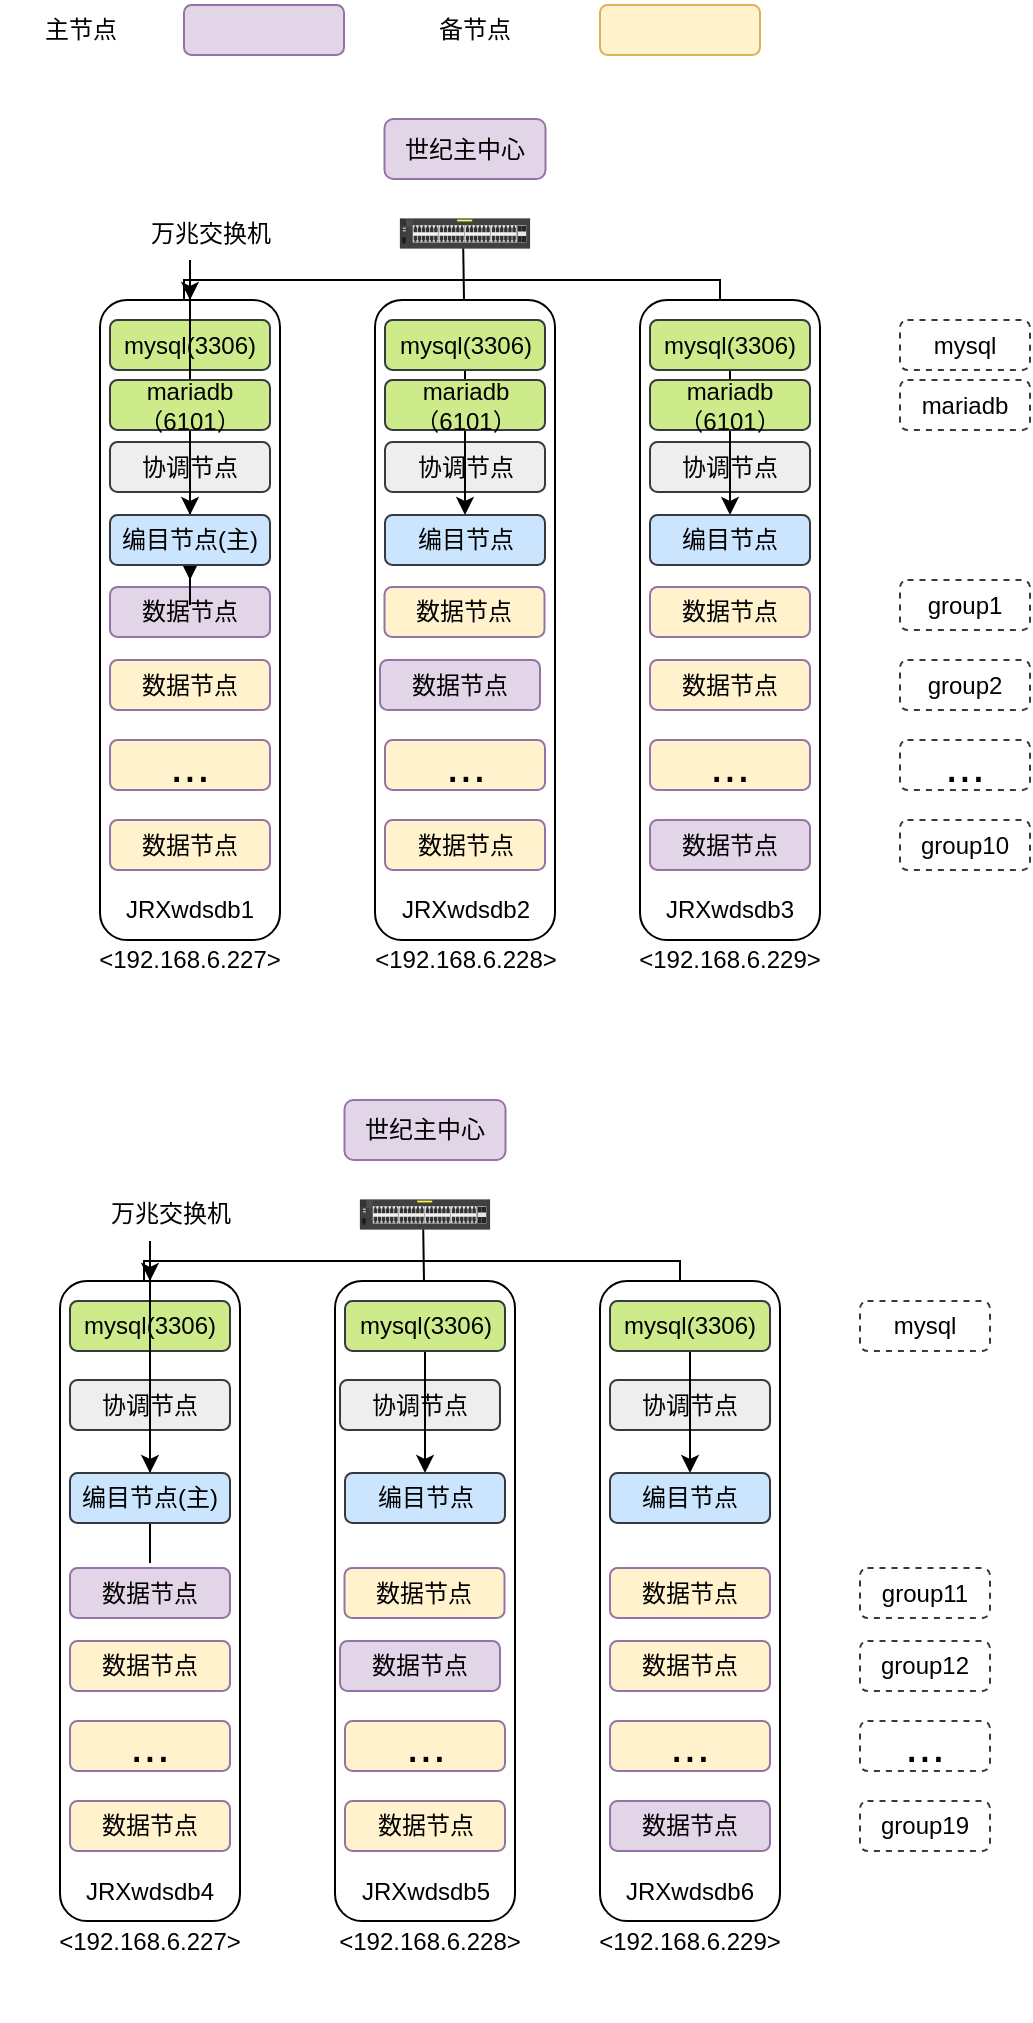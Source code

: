 <mxfile version="24.7.16">
  <diagram name="第 1 页" id="ZjHd-OVIDltacxalpqwu">
    <mxGraphModel dx="1853" dy="504" grid="1" gridSize="10" guides="1" tooltips="1" connect="1" arrows="1" fold="1" page="1" pageScale="1" pageWidth="827" pageHeight="1169" math="0" shadow="0">
      <root>
        <mxCell id="0" />
        <mxCell id="1" parent="0" />
        <mxCell id="I8l1u90y0FQXs2-iVb4a-8" value="" style="html=1;verticalLabelPosition=bottom;verticalAlign=top;outlineConnect=0;shadow=0;dashed=0;shape=mxgraph.rack.hpe_aruba.switches.j9772a_2530_48g_poeplus_switch;container=0;" vertex="1" parent="1">
          <mxGeometry x="180" y="189.25" width="65" height="15" as="geometry" />
        </mxCell>
        <mxCell id="I8l1u90y0FQXs2-iVb4a-9" value="万兆交换机" style="text;html=1;align=center;verticalAlign=middle;whiteSpace=wrap;rounded=1;container=0;" vertex="1" parent="1">
          <mxGeometry x="44.5" y="179" width="80.5" height="35.5" as="geometry" />
        </mxCell>
        <mxCell id="I8l1u90y0FQXs2-iVb4a-13" value="世纪主中心" style="text;html=1;align=center;verticalAlign=middle;whiteSpace=wrap;rounded=1;fillColor=#e1d5e7;strokeColor=#9673a6;container=0;" vertex="1" parent="1">
          <mxGeometry x="172.25" y="139.5" width="80.5" height="30" as="geometry" />
        </mxCell>
        <mxCell id="I8l1u90y0FQXs2-iVb4a-17" value="" style="rounded=1;whiteSpace=wrap;html=1;fillColor=#e1d5e7;strokeColor=#9673a6;container=0;" vertex="1" parent="1">
          <mxGeometry x="72" y="82.5" width="80" height="25" as="geometry" />
        </mxCell>
        <mxCell id="I8l1u90y0FQXs2-iVb4a-18" value="" style="rounded=1;whiteSpace=wrap;html=1;fillColor=#fff2cc;strokeColor=#d6b656;container=0;" vertex="1" parent="1">
          <mxGeometry x="280" y="82.5" width="80" height="25" as="geometry" />
        </mxCell>
        <mxCell id="I8l1u90y0FQXs2-iVb4a-19" value="主节点" style="text;html=1;align=center;verticalAlign=middle;whiteSpace=wrap;rounded=1;container=0;" vertex="1" parent="1">
          <mxGeometry x="-20" y="80" width="80.5" height="30" as="geometry" />
        </mxCell>
        <mxCell id="I8l1u90y0FQXs2-iVb4a-20" value="备节点" style="text;html=1;align=center;verticalAlign=middle;whiteSpace=wrap;rounded=1;container=0;" vertex="1" parent="1">
          <mxGeometry x="177" y="80" width="80.5" height="30" as="geometry" />
        </mxCell>
        <mxCell id="I8l1u90y0FQXs2-iVb4a-21" value="" style="rounded=1;whiteSpace=wrap;html=1;container=0;" vertex="1" parent="1">
          <mxGeometry x="30" y="230" width="90" height="320" as="geometry" />
        </mxCell>
        <mxCell id="I8l1u90y0FQXs2-iVb4a-22" value="协调节点" style="rounded=1;whiteSpace=wrap;html=1;fillColor=#eeeeee;strokeColor=#36393d;container=0;" vertex="1" parent="1">
          <mxGeometry x="35" y="301" width="80" height="25" as="geometry" />
        </mxCell>
        <mxCell id="I8l1u90y0FQXs2-iVb4a-23" value="数据节点" style="rounded=1;whiteSpace=wrap;html=1;fillColor=#e1d5e7;strokeColor=#9673a6;container=0;" vertex="1" parent="1">
          <mxGeometry x="35" y="373.5" width="80" height="25" as="geometry" />
        </mxCell>
        <mxCell id="I8l1u90y0FQXs2-iVb4a-24" value="数据节点" style="rounded=1;whiteSpace=wrap;html=1;fillColor=#FFF2CC;strokeColor=#9673a6;container=0;" vertex="1" parent="1">
          <mxGeometry x="35" y="410" width="80" height="25" as="geometry" />
        </mxCell>
        <mxCell id="I8l1u90y0FQXs2-iVb4a-25" value="数据节点" style="rounded=1;whiteSpace=wrap;html=1;fillColor=#FFF2CC;strokeColor=#9673a6;container=0;" vertex="1" parent="1">
          <mxGeometry x="35" y="490" width="80" height="25" as="geometry" />
        </mxCell>
        <mxCell id="I8l1u90y0FQXs2-iVb4a-27" style="edgeStyle=orthogonalEdgeStyle;rounded=0;orthogonalLoop=1;jettySize=auto;html=1;endArrow=none;endFill=0;exitX=0.5;exitY=0;exitDx=0;exitDy=0;" edge="1" parent="1">
          <mxGeometry relative="1" as="geometry">
            <Array as="points">
              <mxPoint x="72" y="230" />
              <mxPoint x="72" y="220" />
              <mxPoint x="340" y="220" />
              <mxPoint x="340" y="230" />
            </Array>
            <mxPoint x="77.25" y="230" as="sourcePoint" />
            <mxPoint x="340" y="230" as="targetPoint" />
          </mxGeometry>
        </mxCell>
        <mxCell id="I8l1u90y0FQXs2-iVb4a-28" value="" style="endArrow=none;html=1;rounded=0;" edge="1" parent="1">
          <mxGeometry width="50" height="50" relative="1" as="geometry">
            <mxPoint x="212" y="230" as="sourcePoint" />
            <mxPoint x="211.613" y="204.25" as="targetPoint" />
          </mxGeometry>
        </mxCell>
        <mxCell id="I8l1u90y0FQXs2-iVb4a-42" value="" style="edgeStyle=orthogonalEdgeStyle;rounded=0;orthogonalLoop=1;jettySize=auto;html=1;" edge="1" parent="1" source="I8l1u90y0FQXs2-iVb4a-32" target="I8l1u90y0FQXs2-iVb4a-35">
          <mxGeometry relative="1" as="geometry">
            <Array as="points">
              <mxPoint x="75" y="350" />
              <mxPoint x="75" y="350" />
            </Array>
          </mxGeometry>
        </mxCell>
        <mxCell id="I8l1u90y0FQXs2-iVb4a-32" value="mysql(3306)" style="rounded=1;whiteSpace=wrap;html=1;fillColor=#cdeb8b;strokeColor=#36393d;container=0;" vertex="1" parent="1">
          <mxGeometry x="35" y="240" width="80" height="25" as="geometry" />
        </mxCell>
        <mxCell id="I8l1u90y0FQXs2-iVb4a-41" style="edgeStyle=orthogonalEdgeStyle;rounded=0;orthogonalLoop=1;jettySize=auto;html=1;exitX=0.5;exitY=1;exitDx=0;exitDy=0;" edge="1" parent="1" source="I8l1u90y0FQXs2-iVb4a-35" target="I8l1u90y0FQXs2-iVb4a-21">
          <mxGeometry relative="1" as="geometry" />
        </mxCell>
        <mxCell id="I8l1u90y0FQXs2-iVb4a-96" style="edgeStyle=orthogonalEdgeStyle;rounded=0;orthogonalLoop=1;jettySize=auto;html=1;exitX=0.5;exitY=0;exitDx=0;exitDy=0;" edge="1" parent="1" source="I8l1u90y0FQXs2-iVb4a-35">
          <mxGeometry relative="1" as="geometry">
            <mxPoint x="75" y="370" as="targetPoint" />
          </mxGeometry>
        </mxCell>
        <mxCell id="I8l1u90y0FQXs2-iVb4a-35" value="编目节点(主)" style="rounded=1;whiteSpace=wrap;html=1;fillColor=#cce5ff;strokeColor=#36393d;container=0;" vertex="1" parent="1">
          <mxGeometry x="35" y="337.5" width="80" height="25" as="geometry" />
        </mxCell>
        <mxCell id="I8l1u90y0FQXs2-iVb4a-38" value="&amp;lt;192.168.6.227&amp;gt;" style="text;html=1;align=center;verticalAlign=middle;whiteSpace=wrap;rounded=1;container=0;" vertex="1" parent="1">
          <mxGeometry x="30" y="520" width="90" height="80" as="geometry" />
        </mxCell>
        <mxCell id="I8l1u90y0FQXs2-iVb4a-43" value="mariadb（6101）" style="rounded=1;whiteSpace=wrap;html=1;fillColor=#cdeb8b;strokeColor=#36393d;container=0;" vertex="1" parent="1">
          <mxGeometry x="35" y="270" width="80" height="25" as="geometry" />
        </mxCell>
        <mxCell id="I8l1u90y0FQXs2-iVb4a-51" value="&lt;font style=&quot;font-size: 24px;&quot;&gt;...&lt;/font&gt;" style="rounded=1;whiteSpace=wrap;html=1;fillColor=#FFF2CC;strokeColor=#9673a6;container=0;align=center;" vertex="1" parent="1">
          <mxGeometry x="35" y="450" width="80" height="25" as="geometry" />
        </mxCell>
        <mxCell id="I8l1u90y0FQXs2-iVb4a-55" value="JRXwdsdb1" style="text;html=1;align=center;verticalAlign=middle;whiteSpace=wrap;rounded=1;container=0;" vertex="1" parent="1">
          <mxGeometry x="30" y="520" width="90" height="30" as="geometry" />
        </mxCell>
        <mxCell id="I8l1u90y0FQXs2-iVb4a-56" value="" style="rounded=1;whiteSpace=wrap;html=1;container=0;" vertex="1" parent="1">
          <mxGeometry x="167.5" y="230" width="90" height="320" as="geometry" />
        </mxCell>
        <mxCell id="I8l1u90y0FQXs2-iVb4a-57" value="协调节点" style="rounded=1;whiteSpace=wrap;html=1;fillColor=#eeeeee;strokeColor=#36393d;container=0;" vertex="1" parent="1">
          <mxGeometry x="172.5" y="301" width="80" height="25" as="geometry" />
        </mxCell>
        <mxCell id="I8l1u90y0FQXs2-iVb4a-58" value="数据节点" style="rounded=1;whiteSpace=wrap;html=1;fillColor=#e1d5e7;strokeColor=#9673a6;container=0;" vertex="1" parent="1">
          <mxGeometry x="170" y="410" width="80" height="25" as="geometry" />
        </mxCell>
        <mxCell id="I8l1u90y0FQXs2-iVb4a-59" value="数据节点" style="rounded=1;whiteSpace=wrap;html=1;fillColor=#FFF2CC;strokeColor=#9673a6;container=0;" vertex="1" parent="1">
          <mxGeometry x="172.25" y="373.5" width="80" height="25" as="geometry" />
        </mxCell>
        <mxCell id="I8l1u90y0FQXs2-iVb4a-60" value="数据节点" style="rounded=1;whiteSpace=wrap;html=1;fillColor=#FFF2CC;strokeColor=#9673a6;container=0;" vertex="1" parent="1">
          <mxGeometry x="172.5" y="490" width="80" height="25" as="geometry" />
        </mxCell>
        <mxCell id="I8l1u90y0FQXs2-iVb4a-61" value="" style="edgeStyle=orthogonalEdgeStyle;rounded=0;orthogonalLoop=1;jettySize=auto;html=1;" edge="1" parent="1" source="I8l1u90y0FQXs2-iVb4a-62" target="I8l1u90y0FQXs2-iVb4a-63">
          <mxGeometry relative="1" as="geometry">
            <Array as="points">
              <mxPoint x="212.5" y="350" />
              <mxPoint x="212.5" y="350" />
            </Array>
          </mxGeometry>
        </mxCell>
        <mxCell id="I8l1u90y0FQXs2-iVb4a-62" value="mysql(3306)" style="rounded=1;whiteSpace=wrap;html=1;fillColor=#cdeb8b;strokeColor=#36393d;container=0;" vertex="1" parent="1">
          <mxGeometry x="172.5" y="240" width="80" height="25" as="geometry" />
        </mxCell>
        <mxCell id="I8l1u90y0FQXs2-iVb4a-63" value="编目节点" style="rounded=1;whiteSpace=wrap;html=1;fillColor=#cce5ff;strokeColor=#36393d;container=0;" vertex="1" parent="1">
          <mxGeometry x="172.5" y="337.5" width="80" height="25" as="geometry" />
        </mxCell>
        <mxCell id="I8l1u90y0FQXs2-iVb4a-64" value="mariadb（6101）" style="rounded=1;whiteSpace=wrap;html=1;fillColor=#cdeb8b;strokeColor=#36393d;container=0;" vertex="1" parent="1">
          <mxGeometry x="172.5" y="270" width="80" height="25" as="geometry" />
        </mxCell>
        <mxCell id="I8l1u90y0FQXs2-iVb4a-65" value="&lt;font style=&quot;font-size: 24px;&quot;&gt;...&lt;/font&gt;" style="rounded=1;whiteSpace=wrap;html=1;fillColor=#FFF2CC;strokeColor=#9673a6;container=0;align=center;" vertex="1" parent="1">
          <mxGeometry x="172.5" y="450" width="80" height="25" as="geometry" />
        </mxCell>
        <mxCell id="I8l1u90y0FQXs2-iVb4a-66" value="JRXwdsdb2" style="text;html=1;align=center;verticalAlign=middle;whiteSpace=wrap;rounded=1;container=0;" vertex="1" parent="1">
          <mxGeometry x="167.5" y="520" width="90" height="30" as="geometry" />
        </mxCell>
        <mxCell id="I8l1u90y0FQXs2-iVb4a-80" value="" style="rounded=1;whiteSpace=wrap;html=1;container=0;" vertex="1" parent="1">
          <mxGeometry x="300" y="230" width="90" height="320" as="geometry" />
        </mxCell>
        <mxCell id="I8l1u90y0FQXs2-iVb4a-81" value="协调节点" style="rounded=1;whiteSpace=wrap;html=1;fillColor=#eeeeee;strokeColor=#36393d;container=0;" vertex="1" parent="1">
          <mxGeometry x="305" y="301" width="80" height="25" as="geometry" />
        </mxCell>
        <mxCell id="I8l1u90y0FQXs2-iVb4a-82" value="数据节点" style="rounded=1;whiteSpace=wrap;html=1;fillColor=#e1d5e7;strokeColor=#9673a6;container=0;" vertex="1" parent="1">
          <mxGeometry x="305" y="490" width="80" height="25" as="geometry" />
        </mxCell>
        <mxCell id="I8l1u90y0FQXs2-iVb4a-83" value="数据节点" style="rounded=1;whiteSpace=wrap;html=1;fillColor=#FFF2CC;strokeColor=#9673a6;container=0;" vertex="1" parent="1">
          <mxGeometry x="305" y="410" width="80" height="25" as="geometry" />
        </mxCell>
        <mxCell id="I8l1u90y0FQXs2-iVb4a-84" value="数据节点" style="rounded=1;whiteSpace=wrap;html=1;fillColor=#FFF2CC;strokeColor=#9673a6;container=0;" vertex="1" parent="1">
          <mxGeometry x="305" y="373.5" width="80" height="25" as="geometry" />
        </mxCell>
        <mxCell id="I8l1u90y0FQXs2-iVb4a-85" value="" style="edgeStyle=orthogonalEdgeStyle;rounded=0;orthogonalLoop=1;jettySize=auto;html=1;" edge="1" parent="1" source="I8l1u90y0FQXs2-iVb4a-86" target="I8l1u90y0FQXs2-iVb4a-87">
          <mxGeometry relative="1" as="geometry">
            <Array as="points">
              <mxPoint x="345" y="350" />
              <mxPoint x="345" y="350" />
            </Array>
          </mxGeometry>
        </mxCell>
        <mxCell id="I8l1u90y0FQXs2-iVb4a-86" value="mysql(3306)" style="rounded=1;whiteSpace=wrap;html=1;fillColor=#cdeb8b;strokeColor=#36393d;container=0;" vertex="1" parent="1">
          <mxGeometry x="305" y="240" width="80" height="25" as="geometry" />
        </mxCell>
        <mxCell id="I8l1u90y0FQXs2-iVb4a-87" value="编目节点" style="rounded=1;whiteSpace=wrap;html=1;fillColor=#cce5ff;strokeColor=#36393d;container=0;" vertex="1" parent="1">
          <mxGeometry x="305" y="337.5" width="80" height="25" as="geometry" />
        </mxCell>
        <mxCell id="I8l1u90y0FQXs2-iVb4a-88" value="mariadb（6101）" style="rounded=1;whiteSpace=wrap;html=1;fillColor=#cdeb8b;strokeColor=#36393d;container=0;" vertex="1" parent="1">
          <mxGeometry x="305" y="270" width="80" height="25" as="geometry" />
        </mxCell>
        <mxCell id="I8l1u90y0FQXs2-iVb4a-89" value="&lt;font style=&quot;font-size: 24px;&quot;&gt;...&lt;/font&gt;" style="rounded=1;whiteSpace=wrap;html=1;fillColor=#FFF2CC;strokeColor=#9673a6;container=0;align=center;" vertex="1" parent="1">
          <mxGeometry x="305" y="450" width="80" height="25" as="geometry" />
        </mxCell>
        <mxCell id="I8l1u90y0FQXs2-iVb4a-90" value="JRXwdsdb3" style="text;html=1;align=center;verticalAlign=middle;whiteSpace=wrap;rounded=1;container=0;" vertex="1" parent="1">
          <mxGeometry x="300" y="520" width="90" height="30" as="geometry" />
        </mxCell>
        <mxCell id="I8l1u90y0FQXs2-iVb4a-91" value="&amp;lt;192.168.6.229&amp;gt;" style="text;html=1;align=center;verticalAlign=middle;whiteSpace=wrap;rounded=1;container=0;" vertex="1" parent="1">
          <mxGeometry x="300" y="520" width="90" height="80" as="geometry" />
        </mxCell>
        <mxCell id="I8l1u90y0FQXs2-iVb4a-92" value="&amp;lt;192.168.6.228&amp;gt;" style="text;html=1;align=center;verticalAlign=middle;whiteSpace=wrap;rounded=1;container=0;" vertex="1" parent="1">
          <mxGeometry x="167.5" y="520" width="90" height="80" as="geometry" />
        </mxCell>
        <mxCell id="I8l1u90y0FQXs2-iVb4a-97" value="mysql" style="rounded=1;whiteSpace=wrap;html=1;fillColor=none;strokeColor=#36393d;dashed=1;container=0;" vertex="1" parent="1">
          <mxGeometry x="430" y="240" width="65" height="25" as="geometry" />
        </mxCell>
        <mxCell id="I8l1u90y0FQXs2-iVb4a-98" value="mariadb" style="rounded=1;whiteSpace=wrap;html=1;fillColor=none;strokeColor=#36393d;dashed=1;container=0;" vertex="1" parent="1">
          <mxGeometry x="430" y="270" width="65" height="25" as="geometry" />
        </mxCell>
        <mxCell id="I8l1u90y0FQXs2-iVb4a-99" value="group1" style="rounded=1;whiteSpace=wrap;html=1;fillColor=none;strokeColor=#36393d;dashed=1;container=0;" vertex="1" parent="1">
          <mxGeometry x="430" y="370" width="65" height="25" as="geometry" />
        </mxCell>
        <mxCell id="I8l1u90y0FQXs2-iVb4a-100" value="group2" style="rounded=1;whiteSpace=wrap;html=1;fillColor=none;strokeColor=#36393d;dashed=1;container=0;" vertex="1" parent="1">
          <mxGeometry x="430" y="410" width="65" height="25" as="geometry" />
        </mxCell>
        <mxCell id="I8l1u90y0FQXs2-iVb4a-101" value="&lt;font style=&quot;font-size: 24px;&quot;&gt;...&lt;/font&gt;" style="rounded=1;whiteSpace=wrap;html=1;fillColor=none;strokeColor=#36393d;dashed=1;container=0;" vertex="1" parent="1">
          <mxGeometry x="430" y="450" width="65" height="25" as="geometry" />
        </mxCell>
        <mxCell id="I8l1u90y0FQXs2-iVb4a-102" value="group10" style="rounded=1;whiteSpace=wrap;html=1;fillColor=none;strokeColor=#36393d;dashed=1;container=0;" vertex="1" parent="1">
          <mxGeometry x="430" y="490" width="65" height="25" as="geometry" />
        </mxCell>
        <mxCell id="I8l1u90y0FQXs2-iVb4a-104" value="" style="html=1;verticalLabelPosition=bottom;verticalAlign=top;outlineConnect=0;shadow=0;dashed=0;shape=mxgraph.rack.hpe_aruba.switches.j9772a_2530_48g_poeplus_switch;container=0;" vertex="1" parent="1">
          <mxGeometry x="160" y="679.75" width="65" height="15" as="geometry" />
        </mxCell>
        <mxCell id="I8l1u90y0FQXs2-iVb4a-105" value="万兆交换机" style="text;html=1;align=center;verticalAlign=middle;whiteSpace=wrap;rounded=1;container=0;" vertex="1" parent="1">
          <mxGeometry x="24.5" y="669.5" width="80.5" height="35.5" as="geometry" />
        </mxCell>
        <mxCell id="I8l1u90y0FQXs2-iVb4a-106" value="世纪主中心" style="text;html=1;align=center;verticalAlign=middle;whiteSpace=wrap;rounded=1;fillColor=#e1d5e7;strokeColor=#9673a6;container=0;" vertex="1" parent="1">
          <mxGeometry x="152.25" y="630" width="80.5" height="30" as="geometry" />
        </mxCell>
        <mxCell id="I8l1u90y0FQXs2-iVb4a-107" value="" style="rounded=1;whiteSpace=wrap;html=1;container=0;" vertex="1" parent="1">
          <mxGeometry x="10" y="720.5" width="90" height="320" as="geometry" />
        </mxCell>
        <mxCell id="I8l1u90y0FQXs2-iVb4a-108" value="协调节点" style="rounded=1;whiteSpace=wrap;html=1;fillColor=#eeeeee;strokeColor=#36393d;container=0;" vertex="1" parent="1">
          <mxGeometry x="15" y="770" width="80" height="25" as="geometry" />
        </mxCell>
        <mxCell id="I8l1u90y0FQXs2-iVb4a-109" value="数据节点" style="rounded=1;whiteSpace=wrap;html=1;fillColor=#e1d5e7;strokeColor=#9673a6;container=0;" vertex="1" parent="1">
          <mxGeometry x="15" y="864" width="80" height="25" as="geometry" />
        </mxCell>
        <mxCell id="I8l1u90y0FQXs2-iVb4a-110" value="数据节点" style="rounded=1;whiteSpace=wrap;html=1;fillColor=#FFF2CC;strokeColor=#9673a6;container=0;" vertex="1" parent="1">
          <mxGeometry x="15" y="900.5" width="80" height="25" as="geometry" />
        </mxCell>
        <mxCell id="I8l1u90y0FQXs2-iVb4a-111" value="数据节点" style="rounded=1;whiteSpace=wrap;html=1;fillColor=#FFF2CC;strokeColor=#9673a6;container=0;" vertex="1" parent="1">
          <mxGeometry x="15" y="980.5" width="80" height="25" as="geometry" />
        </mxCell>
        <mxCell id="I8l1u90y0FQXs2-iVb4a-112" style="edgeStyle=orthogonalEdgeStyle;rounded=0;orthogonalLoop=1;jettySize=auto;html=1;endArrow=none;endFill=0;exitX=0.5;exitY=0;exitDx=0;exitDy=0;" edge="1" parent="1">
          <mxGeometry relative="1" as="geometry">
            <Array as="points">
              <mxPoint x="52" y="720.5" />
              <mxPoint x="52" y="710.5" />
              <mxPoint x="320" y="710.5" />
              <mxPoint x="320" y="720.5" />
            </Array>
            <mxPoint x="57.25" y="720.5" as="sourcePoint" />
            <mxPoint x="320" y="720.5" as="targetPoint" />
          </mxGeometry>
        </mxCell>
        <mxCell id="I8l1u90y0FQXs2-iVb4a-113" value="" style="endArrow=none;html=1;rounded=0;" edge="1" parent="1">
          <mxGeometry width="50" height="50" relative="1" as="geometry">
            <mxPoint x="192" y="720.5" as="sourcePoint" />
            <mxPoint x="191.613" y="694.75" as="targetPoint" />
          </mxGeometry>
        </mxCell>
        <mxCell id="I8l1u90y0FQXs2-iVb4a-114" value="" style="edgeStyle=orthogonalEdgeStyle;rounded=0;orthogonalLoop=1;jettySize=auto;html=1;" edge="1" parent="1" source="I8l1u90y0FQXs2-iVb4a-115" target="I8l1u90y0FQXs2-iVb4a-118">
          <mxGeometry relative="1" as="geometry">
            <Array as="points">
              <mxPoint x="55" y="840.5" />
              <mxPoint x="55" y="840.5" />
            </Array>
          </mxGeometry>
        </mxCell>
        <mxCell id="I8l1u90y0FQXs2-iVb4a-115" value="mysql(3306)" style="rounded=1;whiteSpace=wrap;html=1;fillColor=#cdeb8b;strokeColor=#36393d;container=0;" vertex="1" parent="1">
          <mxGeometry x="15" y="730.5" width="80" height="25" as="geometry" />
        </mxCell>
        <mxCell id="I8l1u90y0FQXs2-iVb4a-116" style="edgeStyle=orthogonalEdgeStyle;rounded=0;orthogonalLoop=1;jettySize=auto;html=1;exitX=0.5;exitY=1;exitDx=0;exitDy=0;" edge="1" parent="1" source="I8l1u90y0FQXs2-iVb4a-118" target="I8l1u90y0FQXs2-iVb4a-107">
          <mxGeometry relative="1" as="geometry" />
        </mxCell>
        <mxCell id="I8l1u90y0FQXs2-iVb4a-118" value="编目节点(主)" style="rounded=1;whiteSpace=wrap;html=1;fillColor=#cce5ff;strokeColor=#36393d;container=0;" vertex="1" parent="1">
          <mxGeometry x="15" y="816.5" width="80" height="25" as="geometry" />
        </mxCell>
        <mxCell id="I8l1u90y0FQXs2-iVb4a-120" value="&lt;font style=&quot;font-size: 24px;&quot;&gt;...&lt;/font&gt;" style="rounded=1;whiteSpace=wrap;html=1;fillColor=#FFF2CC;strokeColor=#9673a6;container=0;align=center;" vertex="1" parent="1">
          <mxGeometry x="15" y="940.5" width="80" height="25" as="geometry" />
        </mxCell>
        <mxCell id="I8l1u90y0FQXs2-iVb4a-121" value="JRXwdsdb4" style="text;html=1;align=center;verticalAlign=middle;whiteSpace=wrap;rounded=1;container=0;" vertex="1" parent="1">
          <mxGeometry x="10" y="1010.5" width="90" height="30" as="geometry" />
        </mxCell>
        <mxCell id="I8l1u90y0FQXs2-iVb4a-122" value="" style="rounded=1;whiteSpace=wrap;html=1;container=0;" vertex="1" parent="1">
          <mxGeometry x="147.5" y="720.5" width="90" height="320" as="geometry" />
        </mxCell>
        <mxCell id="I8l1u90y0FQXs2-iVb4a-123" value="协调节点" style="rounded=1;whiteSpace=wrap;html=1;fillColor=#eeeeee;strokeColor=#36393d;container=0;" vertex="1" parent="1">
          <mxGeometry x="150" y="770" width="80" height="25" as="geometry" />
        </mxCell>
        <mxCell id="I8l1u90y0FQXs2-iVb4a-124" value="数据节点" style="rounded=1;whiteSpace=wrap;html=1;fillColor=#e1d5e7;strokeColor=#9673a6;container=0;" vertex="1" parent="1">
          <mxGeometry x="150" y="900.5" width="80" height="25" as="geometry" />
        </mxCell>
        <mxCell id="I8l1u90y0FQXs2-iVb4a-125" value="数据节点" style="rounded=1;whiteSpace=wrap;html=1;fillColor=#FFF2CC;strokeColor=#9673a6;container=0;" vertex="1" parent="1">
          <mxGeometry x="152.25" y="864" width="80" height="25" as="geometry" />
        </mxCell>
        <mxCell id="I8l1u90y0FQXs2-iVb4a-126" value="数据节点" style="rounded=1;whiteSpace=wrap;html=1;fillColor=#FFF2CC;strokeColor=#9673a6;container=0;" vertex="1" parent="1">
          <mxGeometry x="152.5" y="980.5" width="80" height="25" as="geometry" />
        </mxCell>
        <mxCell id="I8l1u90y0FQXs2-iVb4a-127" value="" style="edgeStyle=orthogonalEdgeStyle;rounded=0;orthogonalLoop=1;jettySize=auto;html=1;" edge="1" parent="1" source="I8l1u90y0FQXs2-iVb4a-128" target="I8l1u90y0FQXs2-iVb4a-129">
          <mxGeometry relative="1" as="geometry">
            <Array as="points">
              <mxPoint x="192.5" y="840.5" />
              <mxPoint x="192.5" y="840.5" />
            </Array>
          </mxGeometry>
        </mxCell>
        <mxCell id="I8l1u90y0FQXs2-iVb4a-128" value="mysql(3306)" style="rounded=1;whiteSpace=wrap;html=1;fillColor=#cdeb8b;strokeColor=#36393d;container=0;" vertex="1" parent="1">
          <mxGeometry x="152.5" y="730.5" width="80" height="25" as="geometry" />
        </mxCell>
        <mxCell id="I8l1u90y0FQXs2-iVb4a-129" value="编目节点" style="rounded=1;whiteSpace=wrap;html=1;fillColor=#cce5ff;strokeColor=#36393d;container=0;" vertex="1" parent="1">
          <mxGeometry x="152.5" y="816.5" width="80" height="25" as="geometry" />
        </mxCell>
        <mxCell id="I8l1u90y0FQXs2-iVb4a-131" value="&lt;font style=&quot;font-size: 24px;&quot;&gt;...&lt;/font&gt;" style="rounded=1;whiteSpace=wrap;html=1;fillColor=#FFF2CC;strokeColor=#9673a6;container=0;align=center;" vertex="1" parent="1">
          <mxGeometry x="152.5" y="940.5" width="80" height="25" as="geometry" />
        </mxCell>
        <mxCell id="I8l1u90y0FQXs2-iVb4a-132" value="JRXwdsdb5" style="text;html=1;align=center;verticalAlign=middle;whiteSpace=wrap;rounded=1;container=0;" vertex="1" parent="1">
          <mxGeometry x="147.5" y="1010.5" width="90" height="30" as="geometry" />
        </mxCell>
        <mxCell id="I8l1u90y0FQXs2-iVb4a-133" value="" style="rounded=1;whiteSpace=wrap;html=1;container=0;" vertex="1" parent="1">
          <mxGeometry x="280" y="720.5" width="90" height="320" as="geometry" />
        </mxCell>
        <mxCell id="I8l1u90y0FQXs2-iVb4a-134" value="协调节点" style="rounded=1;whiteSpace=wrap;html=1;fillColor=#eeeeee;strokeColor=#36393d;container=0;" vertex="1" parent="1">
          <mxGeometry x="285" y="770" width="80" height="25" as="geometry" />
        </mxCell>
        <mxCell id="I8l1u90y0FQXs2-iVb4a-135" value="数据节点" style="rounded=1;whiteSpace=wrap;html=1;fillColor=#e1d5e7;strokeColor=#9673a6;container=0;" vertex="1" parent="1">
          <mxGeometry x="285" y="980.5" width="80" height="25" as="geometry" />
        </mxCell>
        <mxCell id="I8l1u90y0FQXs2-iVb4a-136" value="数据节点" style="rounded=1;whiteSpace=wrap;html=1;fillColor=#FFF2CC;strokeColor=#9673a6;container=0;" vertex="1" parent="1">
          <mxGeometry x="285" y="900.5" width="80" height="25" as="geometry" />
        </mxCell>
        <mxCell id="I8l1u90y0FQXs2-iVb4a-137" value="数据节点" style="rounded=1;whiteSpace=wrap;html=1;fillColor=#FFF2CC;strokeColor=#9673a6;container=0;" vertex="1" parent="1">
          <mxGeometry x="285" y="864" width="80" height="25" as="geometry" />
        </mxCell>
        <mxCell id="I8l1u90y0FQXs2-iVb4a-138" value="" style="edgeStyle=orthogonalEdgeStyle;rounded=0;orthogonalLoop=1;jettySize=auto;html=1;" edge="1" parent="1" source="I8l1u90y0FQXs2-iVb4a-139" target="I8l1u90y0FQXs2-iVb4a-140">
          <mxGeometry relative="1" as="geometry">
            <Array as="points">
              <mxPoint x="325" y="840.5" />
              <mxPoint x="325" y="840.5" />
            </Array>
          </mxGeometry>
        </mxCell>
        <mxCell id="I8l1u90y0FQXs2-iVb4a-139" value="mysql(3306)" style="rounded=1;whiteSpace=wrap;html=1;fillColor=#cdeb8b;strokeColor=#36393d;container=0;" vertex="1" parent="1">
          <mxGeometry x="285" y="730.5" width="80" height="25" as="geometry" />
        </mxCell>
        <mxCell id="I8l1u90y0FQXs2-iVb4a-140" value="编目节点" style="rounded=1;whiteSpace=wrap;html=1;fillColor=#cce5ff;strokeColor=#36393d;container=0;" vertex="1" parent="1">
          <mxGeometry x="285" y="816.5" width="80" height="25" as="geometry" />
        </mxCell>
        <mxCell id="I8l1u90y0FQXs2-iVb4a-142" value="&lt;font style=&quot;font-size: 24px;&quot;&gt;...&lt;/font&gt;" style="rounded=1;whiteSpace=wrap;html=1;fillColor=#FFF2CC;strokeColor=#9673a6;container=0;align=center;" vertex="1" parent="1">
          <mxGeometry x="285" y="940.5" width="80" height="25" as="geometry" />
        </mxCell>
        <mxCell id="I8l1u90y0FQXs2-iVb4a-143" value="JRXwdsdb6" style="text;html=1;align=center;verticalAlign=middle;whiteSpace=wrap;rounded=1;container=0;" vertex="1" parent="1">
          <mxGeometry x="280" y="1010.5" width="90" height="30" as="geometry" />
        </mxCell>
        <mxCell id="I8l1u90y0FQXs2-iVb4a-144" value="mysql" style="rounded=1;whiteSpace=wrap;html=1;fillColor=none;strokeColor=#36393d;dashed=1;container=0;" vertex="1" parent="1">
          <mxGeometry x="410" y="730.5" width="65" height="25" as="geometry" />
        </mxCell>
        <mxCell id="I8l1u90y0FQXs2-iVb4a-146" value="group11" style="rounded=1;whiteSpace=wrap;html=1;fillColor=none;strokeColor=#36393d;dashed=1;container=0;" vertex="1" parent="1">
          <mxGeometry x="410" y="864" width="65" height="25" as="geometry" />
        </mxCell>
        <mxCell id="I8l1u90y0FQXs2-iVb4a-147" value="group12" style="rounded=1;whiteSpace=wrap;html=1;fillColor=none;strokeColor=#36393d;dashed=1;container=0;" vertex="1" parent="1">
          <mxGeometry x="410" y="900.5" width="65" height="25" as="geometry" />
        </mxCell>
        <mxCell id="I8l1u90y0FQXs2-iVb4a-148" value="&lt;font style=&quot;font-size: 24px;&quot;&gt;...&lt;/font&gt;" style="rounded=1;whiteSpace=wrap;html=1;fillColor=none;strokeColor=#36393d;dashed=1;container=0;" vertex="1" parent="1">
          <mxGeometry x="410" y="940.5" width="65" height="25" as="geometry" />
        </mxCell>
        <mxCell id="I8l1u90y0FQXs2-iVb4a-149" value="group19" style="rounded=1;whiteSpace=wrap;html=1;fillColor=none;strokeColor=#36393d;dashed=1;container=0;" vertex="1" parent="1">
          <mxGeometry x="410" y="980.5" width="65" height="25" as="geometry" />
        </mxCell>
        <mxCell id="I8l1u90y0FQXs2-iVb4a-150" value="&amp;lt;192.168.6.227&amp;gt;" style="text;html=1;align=center;verticalAlign=middle;whiteSpace=wrap;rounded=1;container=0;" vertex="1" parent="1">
          <mxGeometry x="10" y="1010.5" width="90" height="80" as="geometry" />
        </mxCell>
        <mxCell id="I8l1u90y0FQXs2-iVb4a-151" value="&amp;lt;192.168.6.228&amp;gt;" style="text;html=1;align=center;verticalAlign=middle;whiteSpace=wrap;rounded=1;container=0;" vertex="1" parent="1">
          <mxGeometry x="150" y="1010.5" width="90" height="80" as="geometry" />
        </mxCell>
        <mxCell id="I8l1u90y0FQXs2-iVb4a-152" value="&amp;lt;192.168.6.229&amp;gt;" style="text;html=1;align=center;verticalAlign=middle;whiteSpace=wrap;rounded=1;container=0;" vertex="1" parent="1">
          <mxGeometry x="280" y="1010.5" width="90" height="80" as="geometry" />
        </mxCell>
      </root>
    </mxGraphModel>
  </diagram>
</mxfile>
